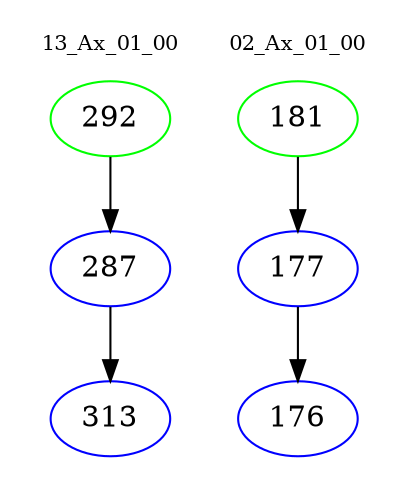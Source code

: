 digraph{
subgraph cluster_0 {
color = white
label = "13_Ax_01_00";
fontsize=10;
T0_292 [label="292", color="green"]
T0_292 -> T0_287 [color="black"]
T0_287 [label="287", color="blue"]
T0_287 -> T0_313 [color="black"]
T0_313 [label="313", color="blue"]
}
subgraph cluster_1 {
color = white
label = "02_Ax_01_00";
fontsize=10;
T1_181 [label="181", color="green"]
T1_181 -> T1_177 [color="black"]
T1_177 [label="177", color="blue"]
T1_177 -> T1_176 [color="black"]
T1_176 [label="176", color="blue"]
}
}
